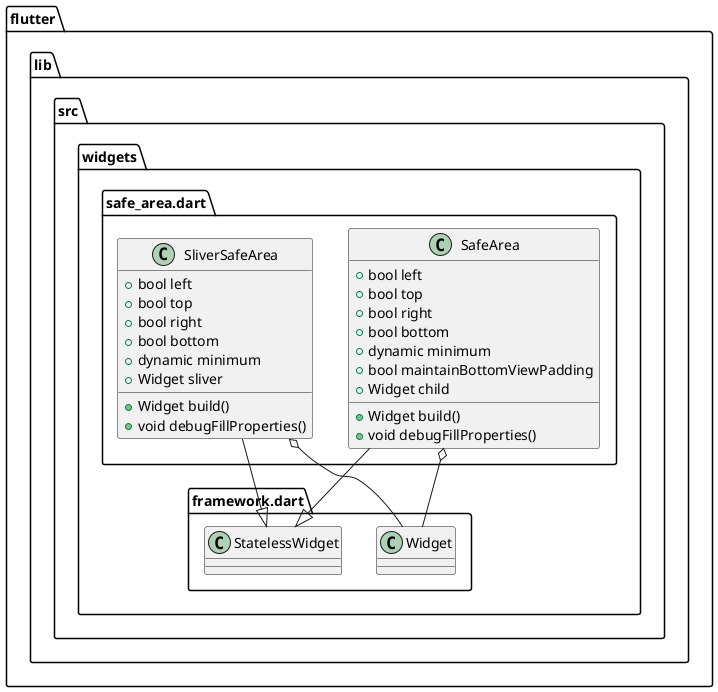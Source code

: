 @startuml
set namespaceSeparator ::

class "flutter::lib::src::widgets::safe_area.dart::SafeArea" {
  +bool left
  +bool top
  +bool right
  +bool bottom
  +dynamic minimum
  +bool maintainBottomViewPadding
  +Widget child
  +Widget build()
  +void debugFillProperties()
}

"flutter::lib::src::widgets::safe_area.dart::SafeArea" o-- "flutter::lib::src::widgets::framework.dart::Widget"
"flutter::lib::src::widgets::framework.dart::StatelessWidget" <|-- "flutter::lib::src::widgets::safe_area.dart::SafeArea"

class "flutter::lib::src::widgets::safe_area.dart::SliverSafeArea" {
  +bool left
  +bool top
  +bool right
  +bool bottom
  +dynamic minimum
  +Widget sliver
  +Widget build()
  +void debugFillProperties()
}

"flutter::lib::src::widgets::safe_area.dart::SliverSafeArea" o-- "flutter::lib::src::widgets::framework.dart::Widget"
"flutter::lib::src::widgets::framework.dart::StatelessWidget" <|-- "flutter::lib::src::widgets::safe_area.dart::SliverSafeArea"


@enduml